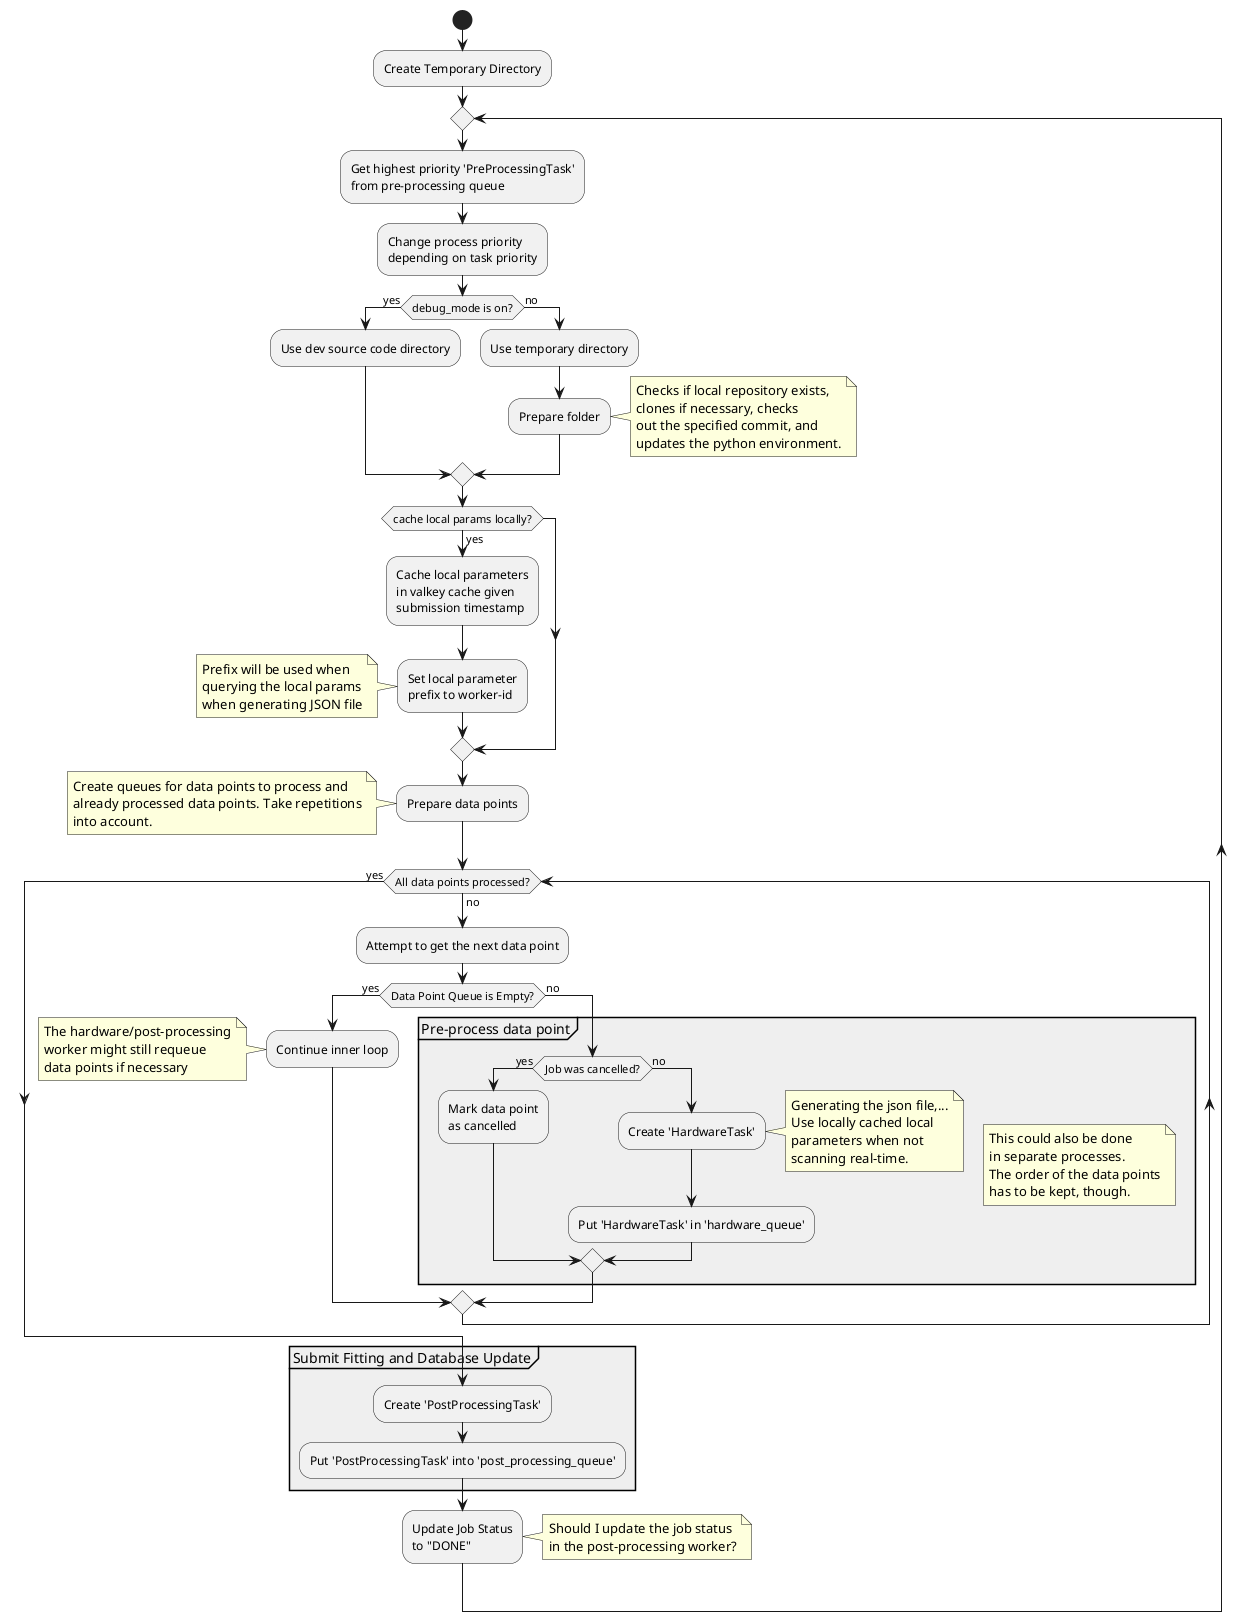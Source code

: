 @startuml
start
:Create Temporary Directory;
repeat
    :Get highest priority 'PreProcessingTask'
    from pre-processing queue;
    :Change process priority
    depending on task priority;
    if (debug_mode is on?) then (yes)
        :Use dev source code directory;
    else (no)
        :Use temporary directory;
        :Prepare folder;
        note right
            Checks if local repository exists,
            clones if necessary, checks
            out the specified commit, and
            updates the python environment.
        end note
    endif
    if (cache local params locally?) then (yes)
        :Cache local parameters
        in valkey cache given
        submission timestamp;
        :Set local parameter
        prefix to worker-id;
        note
            Prefix will be used when
            querying the local params
            when generating JSON file
        end note
    endif
    :Prepare data points;
    note
        Create queues for data points to process and
        already processed data points. Take repetitions
        into account.
    end note
    while (All data points processed?) is (no)
        :Attempt to get the next data point;
        if (Data Point Queue is Empty?) then (yes)
            :Continue inner loop;
            note left
                The hardware/post-processing
                worker might still requeue
                data points if necessary
            end note
        else (no)
            partition #00000010 Pre-process data point{
                note right
                    This could also be done
                    in separate processes.
                    The order of the data points
                    has to be kept, though.
                end note
                if (Job was cancelled?) then (yes)
                    :Mark data point
                    as cancelled;
                else (no)
                    :Create 'HardwareTask';
                    note right
                        Generating the json file,...
                        Use locally cached local
                        parameters when not
                        scanning real-time.
                    end note
                    :Put 'HardwareTask' in 'hardware_queue';
                endif
            }
        endif
    endwhile (yes)

    partition #00000010 Submit Fitting and Database Update {
        :Create 'PostProcessingTask';
        :Put 'PostProcessingTask' into 'post_processing_queue';
    }
    :Update Job Status
    to "DONE";
    note right
        Should I update the job status
        in the post-processing worker?
    end note
@enduml
